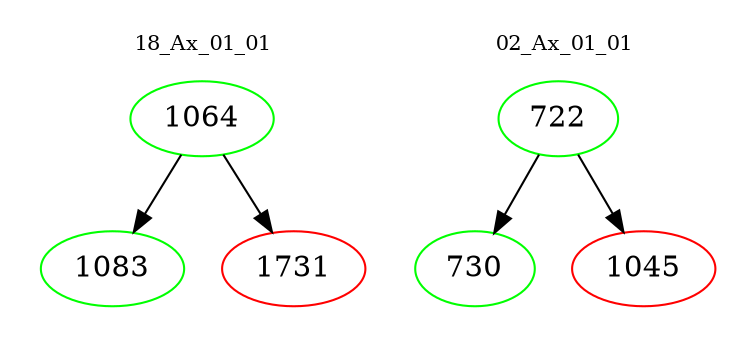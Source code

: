 digraph{
subgraph cluster_0 {
color = white
label = "18_Ax_01_01";
fontsize=10;
T0_1064 [label="1064", color="green"]
T0_1064 -> T0_1083 [color="black"]
T0_1083 [label="1083", color="green"]
T0_1064 -> T0_1731 [color="black"]
T0_1731 [label="1731", color="red"]
}
subgraph cluster_1 {
color = white
label = "02_Ax_01_01";
fontsize=10;
T1_722 [label="722", color="green"]
T1_722 -> T1_730 [color="black"]
T1_730 [label="730", color="green"]
T1_722 -> T1_1045 [color="black"]
T1_1045 [label="1045", color="red"]
}
}
